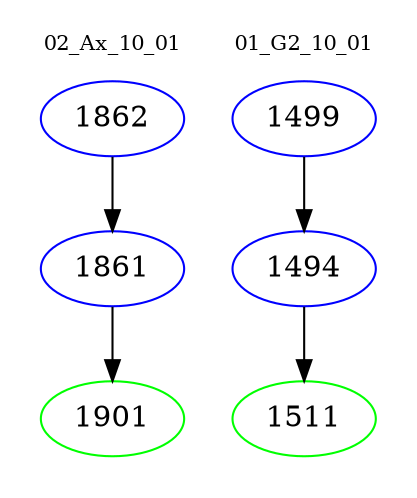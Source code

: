 digraph{
subgraph cluster_0 {
color = white
label = "02_Ax_10_01";
fontsize=10;
T0_1862 [label="1862", color="blue"]
T0_1862 -> T0_1861 [color="black"]
T0_1861 [label="1861", color="blue"]
T0_1861 -> T0_1901 [color="black"]
T0_1901 [label="1901", color="green"]
}
subgraph cluster_1 {
color = white
label = "01_G2_10_01";
fontsize=10;
T1_1499 [label="1499", color="blue"]
T1_1499 -> T1_1494 [color="black"]
T1_1494 [label="1494", color="blue"]
T1_1494 -> T1_1511 [color="black"]
T1_1511 [label="1511", color="green"]
}
}
